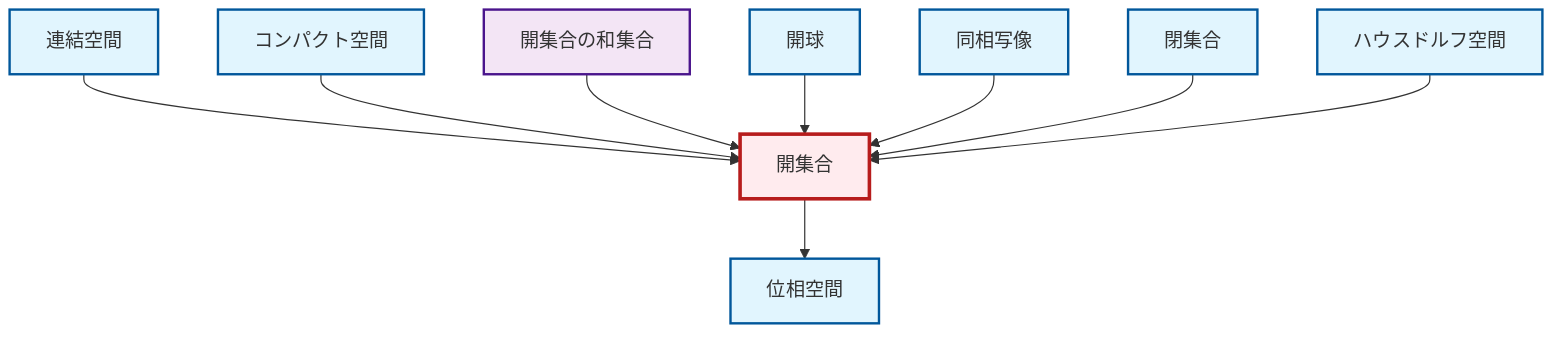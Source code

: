 graph TD
    classDef definition fill:#e1f5fe,stroke:#01579b,stroke-width:2px
    classDef theorem fill:#f3e5f5,stroke:#4a148c,stroke-width:2px
    classDef axiom fill:#fff3e0,stroke:#e65100,stroke-width:2px
    classDef example fill:#e8f5e9,stroke:#1b5e20,stroke-width:2px
    classDef current fill:#ffebee,stroke:#b71c1c,stroke-width:3px
    def-connected["連結空間"]:::definition
    def-open-set["開集合"]:::definition
    def-hausdorff["ハウスドルフ空間"]:::definition
    def-closed-set["閉集合"]:::definition
    def-compact["コンパクト空間"]:::definition
    def-topological-space["位相空間"]:::definition
    thm-union-open-sets["開集合の和集合"]:::theorem
    def-open-ball["開球"]:::definition
    def-homeomorphism["同相写像"]:::definition
    def-connected --> def-open-set
    def-compact --> def-open-set
    def-open-set --> def-topological-space
    thm-union-open-sets --> def-open-set
    def-open-ball --> def-open-set
    def-homeomorphism --> def-open-set
    def-closed-set --> def-open-set
    def-hausdorff --> def-open-set
    class def-open-set current